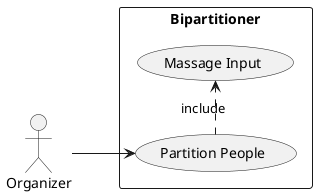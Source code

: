@startuml
left to right direction

actor "Organizer" as org
rectangle Bipartitioner {
  usecase "Massage Input" as UC1
  usecase "Partition People" as UC2
}

UC2 .right-> UC1 : include
org -down-> UC2
@enduml